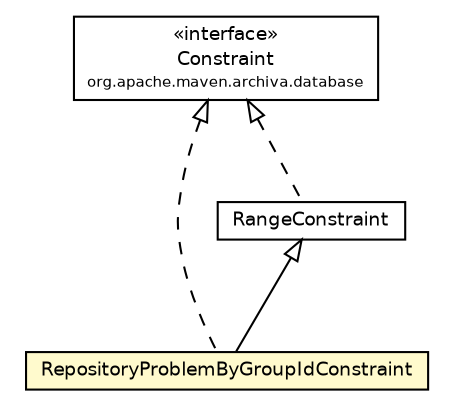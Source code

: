 #!/usr/local/bin/dot
#
# Class diagram 
# Generated by UmlGraph version 4.6 (http://www.spinellis.gr/sw/umlgraph)
#

digraph G {
	edge [fontname="Helvetica",fontsize=10,labelfontname="Helvetica",labelfontsize=10];
	node [fontname="Helvetica",fontsize=10,shape=plaintext];
	// org.apache.maven.archiva.database.Constraint
	c91609 [label=<<table border="0" cellborder="1" cellspacing="0" cellpadding="2" port="p" href="../Constraint.html">
		<tr><td><table border="0" cellspacing="0" cellpadding="1">
			<tr><td> &laquo;interface&raquo; </td></tr>
			<tr><td> Constraint </td></tr>
			<tr><td><font point-size="7.0"> org.apache.maven.archiva.database </font></td></tr>
		</table></td></tr>
		</table>>, fontname="Helvetica", fontcolor="black", fontsize=9.0];
	// org.apache.maven.archiva.database.constraints.RepositoryProblemByGroupIdConstraint
	c91626 [label=<<table border="0" cellborder="1" cellspacing="0" cellpadding="2" port="p" bgcolor="lemonChiffon" href="./RepositoryProblemByGroupIdConstraint.html">
		<tr><td><table border="0" cellspacing="0" cellpadding="1">
			<tr><td> RepositoryProblemByGroupIdConstraint </td></tr>
		</table></td></tr>
		</table>>, fontname="Helvetica", fontcolor="black", fontsize=9.0];
	// org.apache.maven.archiva.database.constraints.RangeConstraint
	c91630 [label=<<table border="0" cellborder="1" cellspacing="0" cellpadding="2" port="p" href="./RangeConstraint.html">
		<tr><td><table border="0" cellspacing="0" cellpadding="1">
			<tr><td> RangeConstraint </td></tr>
		</table></td></tr>
		</table>>, fontname="Helvetica", fontcolor="black", fontsize=9.0];
	//org.apache.maven.archiva.database.constraints.RepositoryProblemByGroupIdConstraint extends org.apache.maven.archiva.database.constraints.RangeConstraint
	c91630:p -> c91626:p [dir=back,arrowtail=empty];
	//org.apache.maven.archiva.database.constraints.RepositoryProblemByGroupIdConstraint implements org.apache.maven.archiva.database.Constraint
	c91609:p -> c91626:p [dir=back,arrowtail=empty,style=dashed];
	//org.apache.maven.archiva.database.constraints.RangeConstraint implements org.apache.maven.archiva.database.Constraint
	c91609:p -> c91630:p [dir=back,arrowtail=empty,style=dashed];
}

